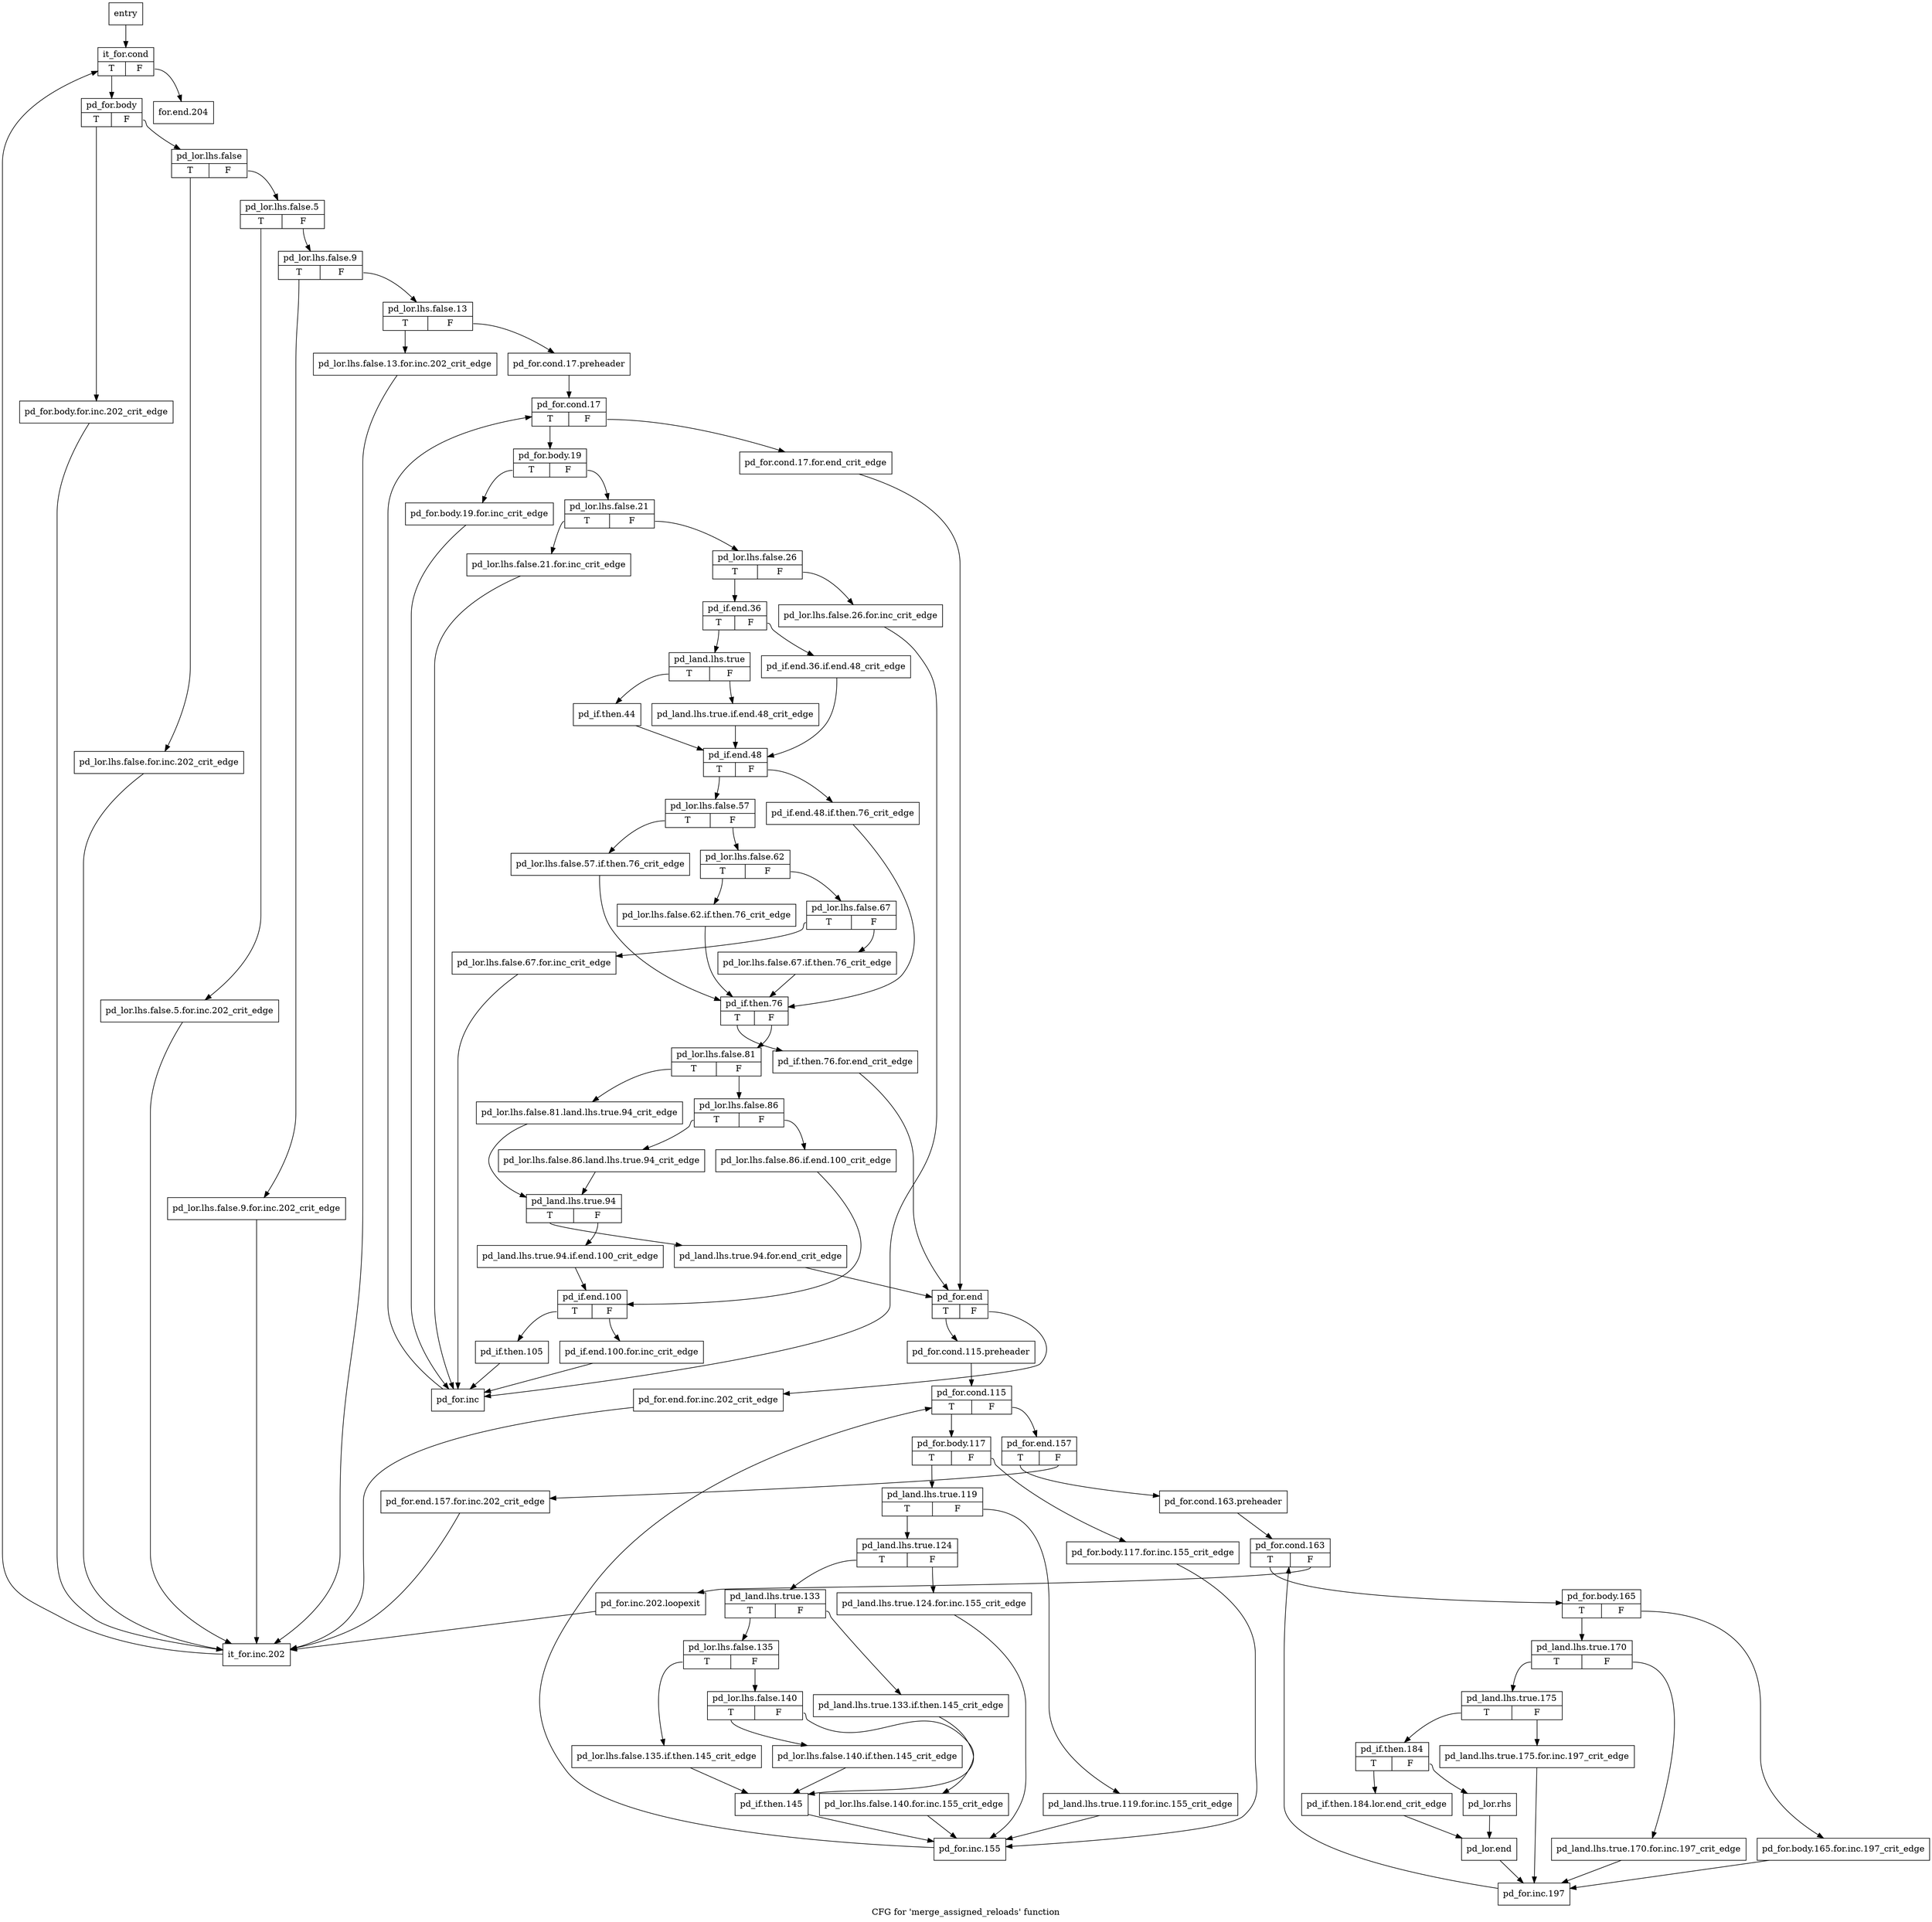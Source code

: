 digraph "CFG for 'merge_assigned_reloads' function" {
	label="CFG for 'merge_assigned_reloads' function";

	Node0x8c215c0 [shape=record,label="{entry}"];
	Node0x8c215c0 -> Node0x8c21610;
	Node0x8c21610 [shape=record,label="{it_for.cond|{<s0>T|<s1>F}}"];
	Node0x8c21610:s0 -> Node0x8c24c90;
	Node0x8c21610:s1 -> Node0x8c26680;
	Node0x8c24c90 [shape=record,label="{pd_for.body|{<s0>T|<s1>F}}"];
	Node0x8c24c90:s0 -> Node0x8c24ce0;
	Node0x8c24c90:s1 -> Node0x8c24d30;
	Node0x8c24ce0 [shape=record,label="{pd_for.body.for.inc.202_crit_edge}"];
	Node0x8c24ce0 -> Node0x8c26630;
	Node0x8c24d30 [shape=record,label="{pd_lor.lhs.false|{<s0>T|<s1>F}}"];
	Node0x8c24d30:s0 -> Node0x8c24d80;
	Node0x8c24d30:s1 -> Node0x8c24dd0;
	Node0x8c24d80 [shape=record,label="{pd_lor.lhs.false.for.inc.202_crit_edge}"];
	Node0x8c24d80 -> Node0x8c26630;
	Node0x8c24dd0 [shape=record,label="{pd_lor.lhs.false.5|{<s0>T|<s1>F}}"];
	Node0x8c24dd0:s0 -> Node0x8c24e20;
	Node0x8c24dd0:s1 -> Node0x8c24e70;
	Node0x8c24e20 [shape=record,label="{pd_lor.lhs.false.5.for.inc.202_crit_edge}"];
	Node0x8c24e20 -> Node0x8c26630;
	Node0x8c24e70 [shape=record,label="{pd_lor.lhs.false.9|{<s0>T|<s1>F}}"];
	Node0x8c24e70:s0 -> Node0x8c24ec0;
	Node0x8c24e70:s1 -> Node0x8c24f10;
	Node0x8c24ec0 [shape=record,label="{pd_lor.lhs.false.9.for.inc.202_crit_edge}"];
	Node0x8c24ec0 -> Node0x8c26630;
	Node0x8c24f10 [shape=record,label="{pd_lor.lhs.false.13|{<s0>T|<s1>F}}"];
	Node0x8c24f10:s0 -> Node0x8c24f60;
	Node0x8c24f10:s1 -> Node0x8c24fb0;
	Node0x8c24f60 [shape=record,label="{pd_lor.lhs.false.13.for.inc.202_crit_edge}"];
	Node0x8c24f60 -> Node0x8c26630;
	Node0x8c24fb0 [shape=record,label="{pd_for.cond.17.preheader}"];
	Node0x8c24fb0 -> Node0x8c25000;
	Node0x8c25000 [shape=record,label="{pd_for.cond.17|{<s0>T|<s1>F}}"];
	Node0x8c25000:s0 -> Node0x8c250a0;
	Node0x8c25000:s1 -> Node0x8c25050;
	Node0x8c25050 [shape=record,label="{pd_for.cond.17.for.end_crit_edge}"];
	Node0x8c25050 -> Node0x8c25b40;
	Node0x8c250a0 [shape=record,label="{pd_for.body.19|{<s0>T|<s1>F}}"];
	Node0x8c250a0:s0 -> Node0x8c250f0;
	Node0x8c250a0:s1 -> Node0x8c25140;
	Node0x8c250f0 [shape=record,label="{pd_for.body.19.for.inc_crit_edge}"];
	Node0x8c250f0 -> Node0x8c25af0;
	Node0x8c25140 [shape=record,label="{pd_lor.lhs.false.21|{<s0>T|<s1>F}}"];
	Node0x8c25140:s0 -> Node0x8c25190;
	Node0x8c25140:s1 -> Node0x8c251e0;
	Node0x8c25190 [shape=record,label="{pd_lor.lhs.false.21.for.inc_crit_edge}"];
	Node0x8c25190 -> Node0x8c25af0;
	Node0x8c251e0 [shape=record,label="{pd_lor.lhs.false.26|{<s0>T|<s1>F}}"];
	Node0x8c251e0:s0 -> Node0x8c25280;
	Node0x8c251e0:s1 -> Node0x8c25230;
	Node0x8c25230 [shape=record,label="{pd_lor.lhs.false.26.for.inc_crit_edge}"];
	Node0x8c25230 -> Node0x8c25af0;
	Node0x8c25280 [shape=record,label="{pd_if.end.36|{<s0>T|<s1>F}}"];
	Node0x8c25280:s0 -> Node0x8c25320;
	Node0x8c25280:s1 -> Node0x8c252d0;
	Node0x8c252d0 [shape=record,label="{pd_if.end.36.if.end.48_crit_edge}"];
	Node0x8c252d0 -> Node0x8c25410;
	Node0x8c25320 [shape=record,label="{pd_land.lhs.true|{<s0>T|<s1>F}}"];
	Node0x8c25320:s0 -> Node0x8c253c0;
	Node0x8c25320:s1 -> Node0x8c25370;
	Node0x8c25370 [shape=record,label="{pd_land.lhs.true.if.end.48_crit_edge}"];
	Node0x8c25370 -> Node0x8c25410;
	Node0x8c253c0 [shape=record,label="{pd_if.then.44}"];
	Node0x8c253c0 -> Node0x8c25410;
	Node0x8c25410 [shape=record,label="{pd_if.end.48|{<s0>T|<s1>F}}"];
	Node0x8c25410:s0 -> Node0x8c254b0;
	Node0x8c25410:s1 -> Node0x8c25460;
	Node0x8c25460 [shape=record,label="{pd_if.end.48.if.then.76_crit_edge}"];
	Node0x8c25460 -> Node0x8c256e0;
	Node0x8c254b0 [shape=record,label="{pd_lor.lhs.false.57|{<s0>T|<s1>F}}"];
	Node0x8c254b0:s0 -> Node0x8c25500;
	Node0x8c254b0:s1 -> Node0x8c25550;
	Node0x8c25500 [shape=record,label="{pd_lor.lhs.false.57.if.then.76_crit_edge}"];
	Node0x8c25500 -> Node0x8c256e0;
	Node0x8c25550 [shape=record,label="{pd_lor.lhs.false.62|{<s0>T|<s1>F}}"];
	Node0x8c25550:s0 -> Node0x8c255a0;
	Node0x8c25550:s1 -> Node0x8c255f0;
	Node0x8c255a0 [shape=record,label="{pd_lor.lhs.false.62.if.then.76_crit_edge}"];
	Node0x8c255a0 -> Node0x8c256e0;
	Node0x8c255f0 [shape=record,label="{pd_lor.lhs.false.67|{<s0>T|<s1>F}}"];
	Node0x8c255f0:s0 -> Node0x8c25690;
	Node0x8c255f0:s1 -> Node0x8c25640;
	Node0x8c25640 [shape=record,label="{pd_lor.lhs.false.67.if.then.76_crit_edge}"];
	Node0x8c25640 -> Node0x8c256e0;
	Node0x8c25690 [shape=record,label="{pd_lor.lhs.false.67.for.inc_crit_edge}"];
	Node0x8c25690 -> Node0x8c25af0;
	Node0x8c256e0 [shape=record,label="{pd_if.then.76|{<s0>T|<s1>F}}"];
	Node0x8c256e0:s0 -> Node0x8c25730;
	Node0x8c256e0:s1 -> Node0x8c25780;
	Node0x8c25730 [shape=record,label="{pd_if.then.76.for.end_crit_edge}"];
	Node0x8c25730 -> Node0x8c25b40;
	Node0x8c25780 [shape=record,label="{pd_lor.lhs.false.81|{<s0>T|<s1>F}}"];
	Node0x8c25780:s0 -> Node0x8c257d0;
	Node0x8c25780:s1 -> Node0x8c25820;
	Node0x8c257d0 [shape=record,label="{pd_lor.lhs.false.81.land.lhs.true.94_crit_edge}"];
	Node0x8c257d0 -> Node0x8c25910;
	Node0x8c25820 [shape=record,label="{pd_lor.lhs.false.86|{<s0>T|<s1>F}}"];
	Node0x8c25820:s0 -> Node0x8c258c0;
	Node0x8c25820:s1 -> Node0x8c25870;
	Node0x8c25870 [shape=record,label="{pd_lor.lhs.false.86.if.end.100_crit_edge}"];
	Node0x8c25870 -> Node0x8c25a00;
	Node0x8c258c0 [shape=record,label="{pd_lor.lhs.false.86.land.lhs.true.94_crit_edge}"];
	Node0x8c258c0 -> Node0x8c25910;
	Node0x8c25910 [shape=record,label="{pd_land.lhs.true.94|{<s0>T|<s1>F}}"];
	Node0x8c25910:s0 -> Node0x8c259b0;
	Node0x8c25910:s1 -> Node0x8c25960;
	Node0x8c25960 [shape=record,label="{pd_land.lhs.true.94.if.end.100_crit_edge}"];
	Node0x8c25960 -> Node0x8c25a00;
	Node0x8c259b0 [shape=record,label="{pd_land.lhs.true.94.for.end_crit_edge}"];
	Node0x8c259b0 -> Node0x8c25b40;
	Node0x8c25a00 [shape=record,label="{pd_if.end.100|{<s0>T|<s1>F}}"];
	Node0x8c25a00:s0 -> Node0x8c25aa0;
	Node0x8c25a00:s1 -> Node0x8c25a50;
	Node0x8c25a50 [shape=record,label="{pd_if.end.100.for.inc_crit_edge}"];
	Node0x8c25a50 -> Node0x8c25af0;
	Node0x8c25aa0 [shape=record,label="{pd_if.then.105}"];
	Node0x8c25aa0 -> Node0x8c25af0;
	Node0x8c25af0 [shape=record,label="{pd_for.inc}"];
	Node0x8c25af0 -> Node0x8c25000;
	Node0x8c25b40 [shape=record,label="{pd_for.end|{<s0>T|<s1>F}}"];
	Node0x8c25b40:s0 -> Node0x8c25be0;
	Node0x8c25b40:s1 -> Node0x8c25b90;
	Node0x8c25b90 [shape=record,label="{pd_for.end.for.inc.202_crit_edge}"];
	Node0x8c25b90 -> Node0x8c26630;
	Node0x8c25be0 [shape=record,label="{pd_for.cond.115.preheader}"];
	Node0x8c25be0 -> Node0x8c25c30;
	Node0x8c25c30 [shape=record,label="{pd_for.cond.115|{<s0>T|<s1>F}}"];
	Node0x8c25c30:s0 -> Node0x8c25c80;
	Node0x8c25c30:s1 -> Node0x8c26130;
	Node0x8c25c80 [shape=record,label="{pd_for.body.117|{<s0>T|<s1>F}}"];
	Node0x8c25c80:s0 -> Node0x8c25d20;
	Node0x8c25c80:s1 -> Node0x8c25cd0;
	Node0x8c25cd0 [shape=record,label="{pd_for.body.117.for.inc.155_crit_edge}"];
	Node0x8c25cd0 -> Node0x8c260e0;
	Node0x8c25d20 [shape=record,label="{pd_land.lhs.true.119|{<s0>T|<s1>F}}"];
	Node0x8c25d20:s0 -> Node0x8c25dc0;
	Node0x8c25d20:s1 -> Node0x8c25d70;
	Node0x8c25d70 [shape=record,label="{pd_land.lhs.true.119.for.inc.155_crit_edge}"];
	Node0x8c25d70 -> Node0x8c260e0;
	Node0x8c25dc0 [shape=record,label="{pd_land.lhs.true.124|{<s0>T|<s1>F}}"];
	Node0x8c25dc0:s0 -> Node0x8c25e60;
	Node0x8c25dc0:s1 -> Node0x8c25e10;
	Node0x8c25e10 [shape=record,label="{pd_land.lhs.true.124.for.inc.155_crit_edge}"];
	Node0x8c25e10 -> Node0x8c260e0;
	Node0x8c25e60 [shape=record,label="{pd_land.lhs.true.133|{<s0>T|<s1>F}}"];
	Node0x8c25e60:s0 -> Node0x8c25f00;
	Node0x8c25e60:s1 -> Node0x8c25eb0;
	Node0x8c25eb0 [shape=record,label="{pd_land.lhs.true.133.if.then.145_crit_edge}"];
	Node0x8c25eb0 -> Node0x8c26090;
	Node0x8c25f00 [shape=record,label="{pd_lor.lhs.false.135|{<s0>T|<s1>F}}"];
	Node0x8c25f00:s0 -> Node0x8c25f50;
	Node0x8c25f00:s1 -> Node0x8c25fa0;
	Node0x8c25f50 [shape=record,label="{pd_lor.lhs.false.135.if.then.145_crit_edge}"];
	Node0x8c25f50 -> Node0x8c26090;
	Node0x8c25fa0 [shape=record,label="{pd_lor.lhs.false.140|{<s0>T|<s1>F}}"];
	Node0x8c25fa0:s0 -> Node0x8c26040;
	Node0x8c25fa0:s1 -> Node0x8c25ff0;
	Node0x8c25ff0 [shape=record,label="{pd_lor.lhs.false.140.for.inc.155_crit_edge}"];
	Node0x8c25ff0 -> Node0x8c260e0;
	Node0x8c26040 [shape=record,label="{pd_lor.lhs.false.140.if.then.145_crit_edge}"];
	Node0x8c26040 -> Node0x8c26090;
	Node0x8c26090 [shape=record,label="{pd_if.then.145}"];
	Node0x8c26090 -> Node0x8c260e0;
	Node0x8c260e0 [shape=record,label="{pd_for.inc.155}"];
	Node0x8c260e0 -> Node0x8c25c30;
	Node0x8c26130 [shape=record,label="{pd_for.end.157|{<s0>T|<s1>F}}"];
	Node0x8c26130:s0 -> Node0x8c261d0;
	Node0x8c26130:s1 -> Node0x8c26180;
	Node0x8c26180 [shape=record,label="{pd_for.end.157.for.inc.202_crit_edge}"];
	Node0x8c26180 -> Node0x8c26630;
	Node0x8c261d0 [shape=record,label="{pd_for.cond.163.preheader}"];
	Node0x8c261d0 -> Node0x8c26220;
	Node0x8c26220 [shape=record,label="{pd_for.cond.163|{<s0>T|<s1>F}}"];
	Node0x8c26220:s0 -> Node0x8c26270;
	Node0x8c26220:s1 -> Node0x8c265e0;
	Node0x8c26270 [shape=record,label="{pd_for.body.165|{<s0>T|<s1>F}}"];
	Node0x8c26270:s0 -> Node0x8c26310;
	Node0x8c26270:s1 -> Node0x8c262c0;
	Node0x8c262c0 [shape=record,label="{pd_for.body.165.for.inc.197_crit_edge}"];
	Node0x8c262c0 -> Node0x8c26590;
	Node0x8c26310 [shape=record,label="{pd_land.lhs.true.170|{<s0>T|<s1>F}}"];
	Node0x8c26310:s0 -> Node0x8c263b0;
	Node0x8c26310:s1 -> Node0x8c26360;
	Node0x8c26360 [shape=record,label="{pd_land.lhs.true.170.for.inc.197_crit_edge}"];
	Node0x8c26360 -> Node0x8c26590;
	Node0x8c263b0 [shape=record,label="{pd_land.lhs.true.175|{<s0>T|<s1>F}}"];
	Node0x8c263b0:s0 -> Node0x8c26450;
	Node0x8c263b0:s1 -> Node0x8c26400;
	Node0x8c26400 [shape=record,label="{pd_land.lhs.true.175.for.inc.197_crit_edge}"];
	Node0x8c26400 -> Node0x8c26590;
	Node0x8c26450 [shape=record,label="{pd_if.then.184|{<s0>T|<s1>F}}"];
	Node0x8c26450:s0 -> Node0x8c264a0;
	Node0x8c26450:s1 -> Node0x8c264f0;
	Node0x8c264a0 [shape=record,label="{pd_if.then.184.lor.end_crit_edge}"];
	Node0x8c264a0 -> Node0x8c26540;
	Node0x8c264f0 [shape=record,label="{pd_lor.rhs}"];
	Node0x8c264f0 -> Node0x8c26540;
	Node0x8c26540 [shape=record,label="{pd_lor.end}"];
	Node0x8c26540 -> Node0x8c26590;
	Node0x8c26590 [shape=record,label="{pd_for.inc.197}"];
	Node0x8c26590 -> Node0x8c26220;
	Node0x8c265e0 [shape=record,label="{pd_for.inc.202.loopexit}"];
	Node0x8c265e0 -> Node0x8c26630;
	Node0x8c26630 [shape=record,label="{it_for.inc.202}"];
	Node0x8c26630 -> Node0x8c21610;
	Node0x8c26680 [shape=record,label="{for.end.204}"];
}
